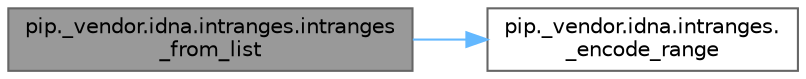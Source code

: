 digraph "pip._vendor.idna.intranges.intranges_from_list"
{
 // LATEX_PDF_SIZE
  bgcolor="transparent";
  edge [fontname=Helvetica,fontsize=10,labelfontname=Helvetica,labelfontsize=10];
  node [fontname=Helvetica,fontsize=10,shape=box,height=0.2,width=0.4];
  rankdir="LR";
  Node1 [id="Node000001",label="pip._vendor.idna.intranges.intranges\l_from_list",height=0.2,width=0.4,color="gray40", fillcolor="grey60", style="filled", fontcolor="black",tooltip=" "];
  Node1 -> Node2 [id="edge1_Node000001_Node000002",color="steelblue1",style="solid",tooltip=" "];
  Node2 [id="Node000002",label="pip._vendor.idna.intranges.\l_encode_range",height=0.2,width=0.4,color="grey40", fillcolor="white", style="filled",URL="$namespacepip_1_1__vendor_1_1idna_1_1intranges.html#ae5b0a22c20ebe95d18a056310a6b3254",tooltip=" "];
}
